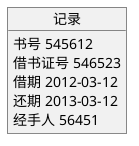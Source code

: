@startuml
Object 记录
记录 : 书号 545612
记录 : 借书证号 546523
记录 : 借期 2012-03-12
记录 : 还期 2013-03-12
记录 : 经手人 56451
@enduml